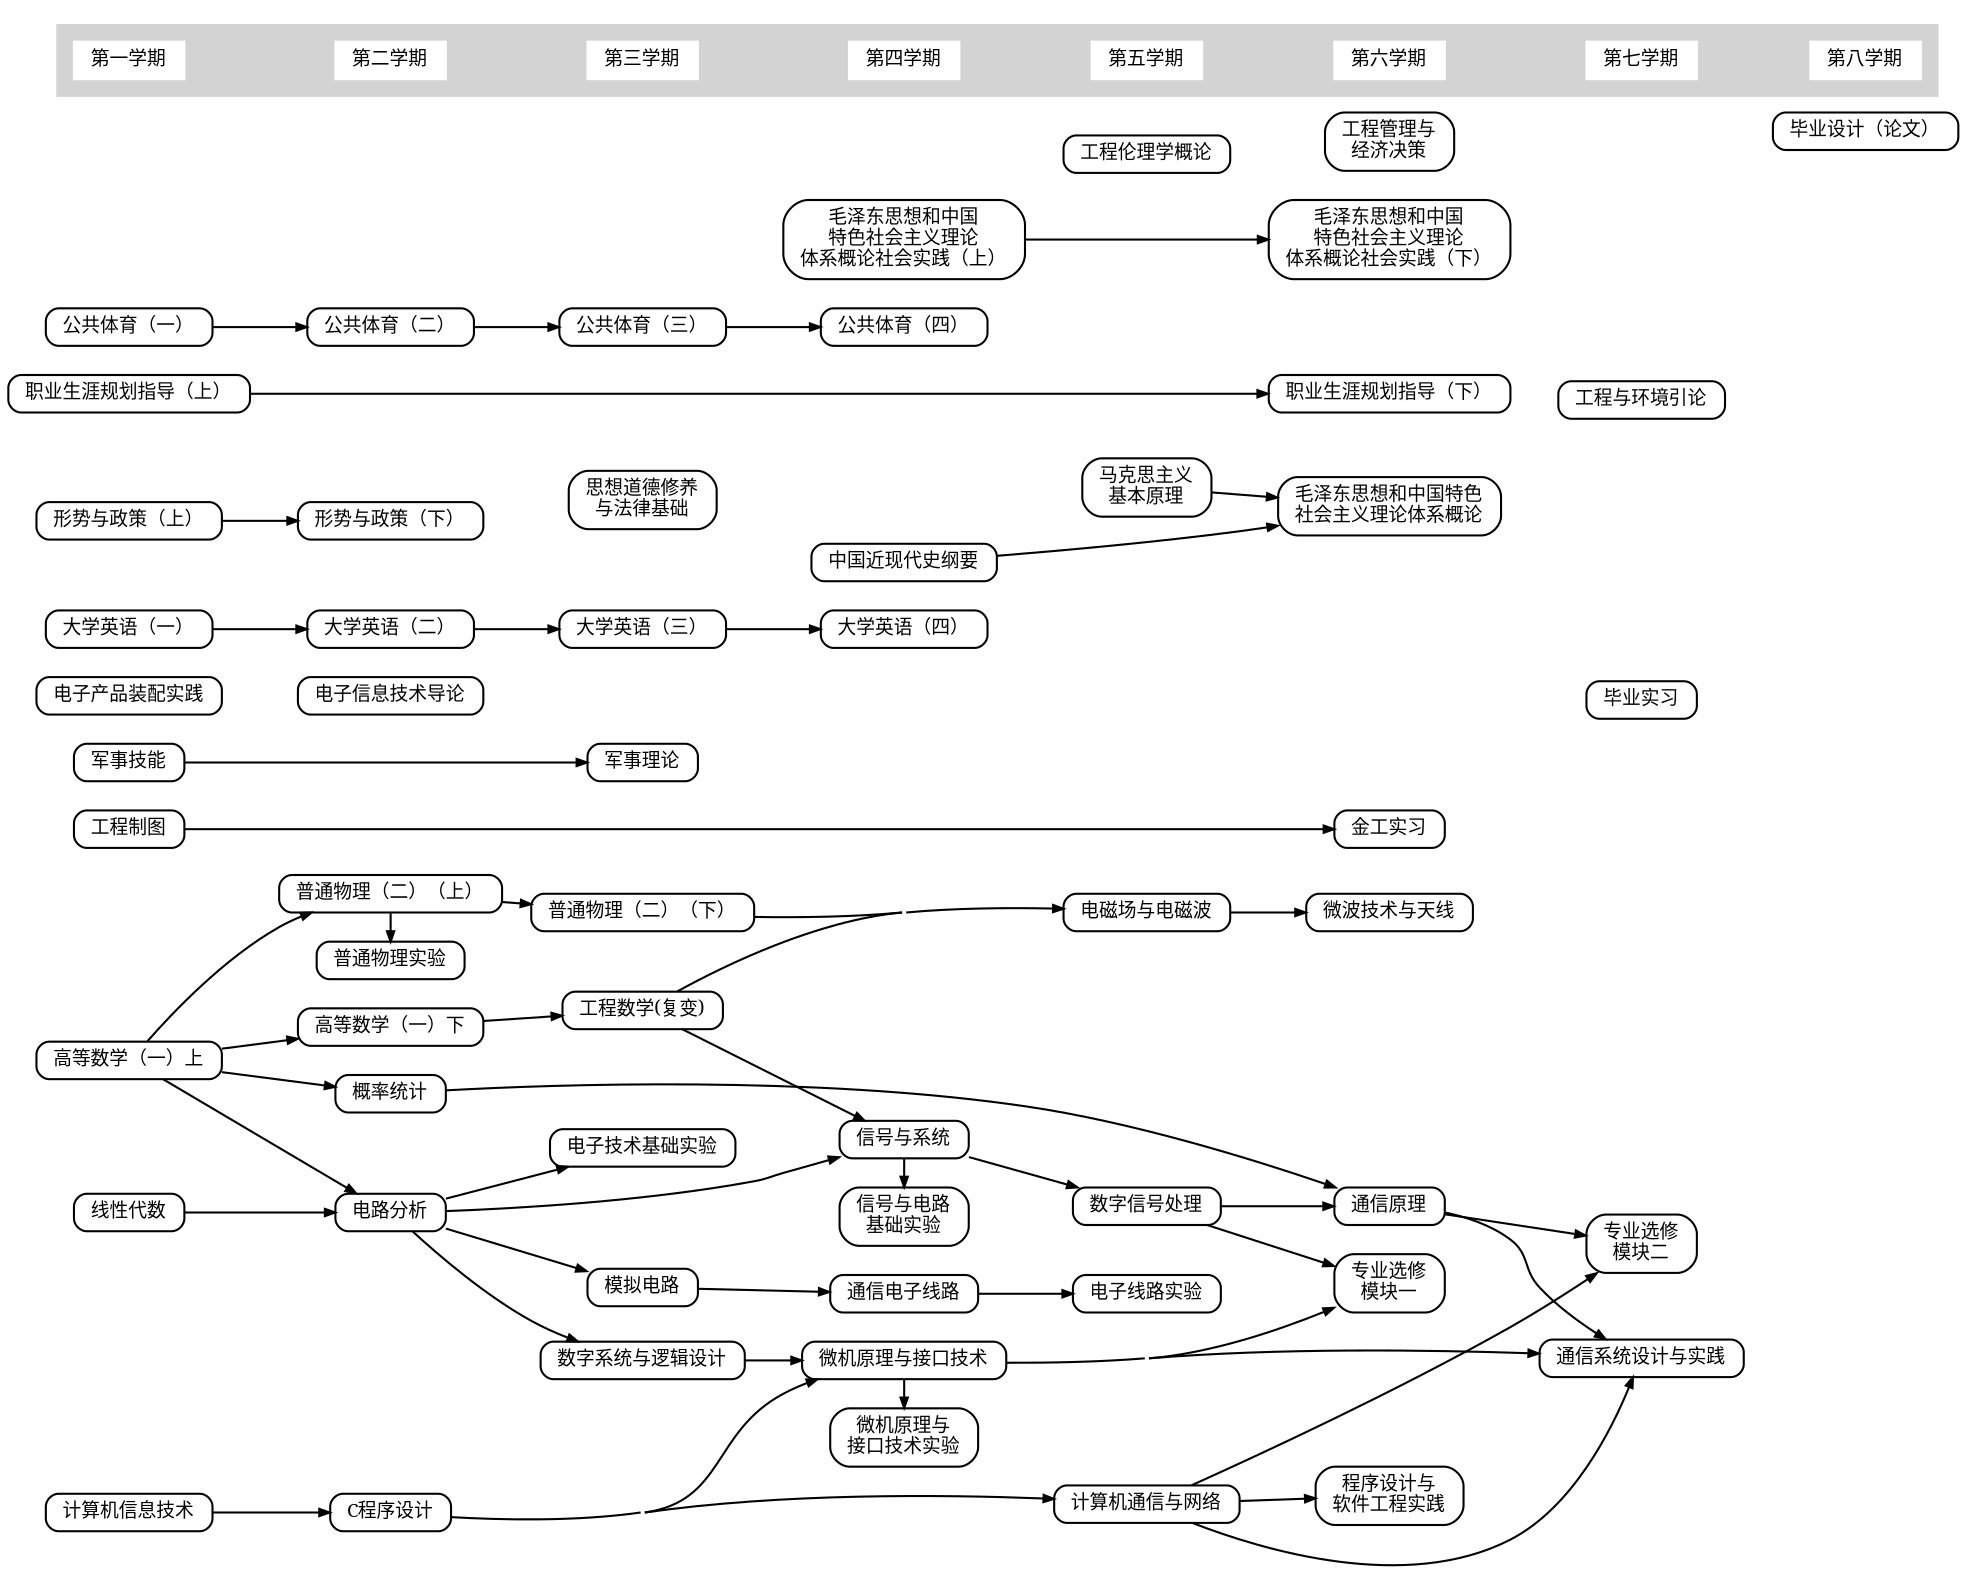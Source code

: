 digraph G {
    rankdir = "LR";
    fontsize=9;
    fontname="serif";
    node [fontsize=9 fontname="serif" shape=box style=rounded width=0.4 height=0.2];
    edge [arrowsize=0.5];
    concentrate=true;
    nodesep = 0.2;
    ranksep = 0.2;
    newrank = true;
    // splines = ortho

    n01 [label="高等数学（一）上"];
    n02 [label="高等数学（一）下"];
    n03 [label="线性代数"];
    n04 [label="概率统计"];
    n05 [label="工程数学(复变)"];
    n06 [label="普通物理（二）（上）"];
    n07 [label="普通物理（二）（下）"];
    
    n08 [label="工程制图"];
    n09 [label="计算机信息技术"];
    n10 [label="C程序设计"];
    n11 [label="电路分析"];
    n12 [label="模拟电路"];
    n13 [label="数字系统与逻辑设计"];
    n14 [label="信号与系统"];
    n15 [label="电磁场与电磁波"];

    n16 [label="计算机通信与网络"];
    n17 [label="数字信号处理"];
    n18 [label="通信电子线路"];
    n19 [label="通信原理"];

    n20 [label="微波技术与天线"];
    n21 [label="微机原理与接口技术"];
    n56 [label="专业选修\n模块一"];
    n57 [label="专业选修\n模块二"];

    n22 [label="军事技能"];
    n23 [label="普通物理实验"];
    n24 [label="电子产品装配实践"];
    n25 [label="电子信息技术导论"];
    n26 [label="电子技术基础实验"];
    n27 [label="信号与电路\n基础实验"];
    n28 [label="微机原理与\n接口技术实验"];
    n29 [label="电子线路实验"];
    n30 [label="程序设计与\n软件工程实践"];
    n31 [label="金工实习"];
    n32 [label="通信系统设计与实践"];
    n33 [label="毕业实习"];
    n34 [label="毕业设计（论文）"];

    n35 [label="大学英语（一）"];
    n36 [label="大学英语（二）"];
    n37 [label="大学英语（三）"];
    n38 [label="大学英语（四）"];
    n39 [label="军事理论"];
    n40 [label="马克思主义\n基本原理"];
    n41 [label="毛泽东思想和中国特色\n社会主义理论体系概论"];
    n42 [label="思想道德修养\n与法律基础"];
    n43 [label="形势与政策（上）"];
    n43_1 [label="形势与政策（下）"];
    n44 [label="职业生涯规划指导（上）"];
    n45 [label="职业生涯规划指导（下）"];
    n46 [label="中国近现代史纲要"];
    n47 [label="公共体育（一）"];
    n48 [label="公共体育（二）"];
    n49 [label="公共体育（三）"];
    n50 [label="公共体育（四）"];
    n51 [label="毛泽东思想和中国\n特色社会主义理论\n体系概论社会实践（上）"];
    n52 [label="毛泽东思想和中国\n特色社会主义理论\n体系概论社会实践（下）"];
    n53 [label="工程伦理学概论"]
    n54 [label="工程管理与\n经济决策"]
    n55 [label="工程与环境引论"]

    subgraph cluster_0 {
        style=filled;
        color=lightgrey;
        node [style=filled,color=white,shape=box];
        "term1" [label="第一学期"];
        "term2" [label="第二学期"];
        "term3" [label="第三学期"];
        "term4" [label="第四学期"];
        "term5" [label="第五学期"];
        "term6" [label="第六学期"];
        "term7" [label="第七学期"];
        "term8" [label="第八学期"];
        term1 -> term2 -> term3 -> term4 -> term5 -> term6 -> term7 -> term8 [style=invis];
    }

    {rank = same; term1; n43; n44; n35; n47; n03; n01; n09; n22; n08; n24; }
    {rank = same; term2; n36; n48; n04; n02; n06; n23; n10; n25; n11; n43_1; }
    {rank = same; term3; n42; n37; n49; n07; n39; n26; n05; n13; }
    {rank = same; term4; n46; n50; n51; n14; n27; n18; n21; n28; }
    {rank = same; term5; n40; n15; n17; n29; n53; n16; }
    {rank = same; term6; n45; n52; n41; n31; n20; n19; n54; n30; n56 }
    {rank = same; term7; n32; n33; n55; n57 }
    {rank = same; term8; n34;}

    n01 -> n02 -> n05; n01 -> n04; n01 -> n06 -> n07;
    n09 -> n10; n01 -> n11; n03 -> n11 -> n12; n11 -> n13;
    n11 -> n14; n07 -> n15; n05 -> n14; n05 -> n15
    n10 -> n16; n14 -> n17 -> n19 -> n32; n12 -> n18; n04 -> n19;
    n15 -> n20; n10 -> n21; n13 -> n21; n08 -> n31; n17 -> n56;
    n06 -> n23; n11 -> n26; n14 -> n27; n21 -> n28; n21 -> n56;
    n18 -> n29; n16 -> n30; n21 -> n32; n16 -> n32; n19 -> n57
    n35 -> n36 -> n37 -> n38; n44 -> n45; n47 -> n48 -> n49 -> n50;
    n51 -> n52; n43 -> n43_1; n22 -> n39; n16 -> n57
    n46 -> n41; n40 -> n41; 
}
